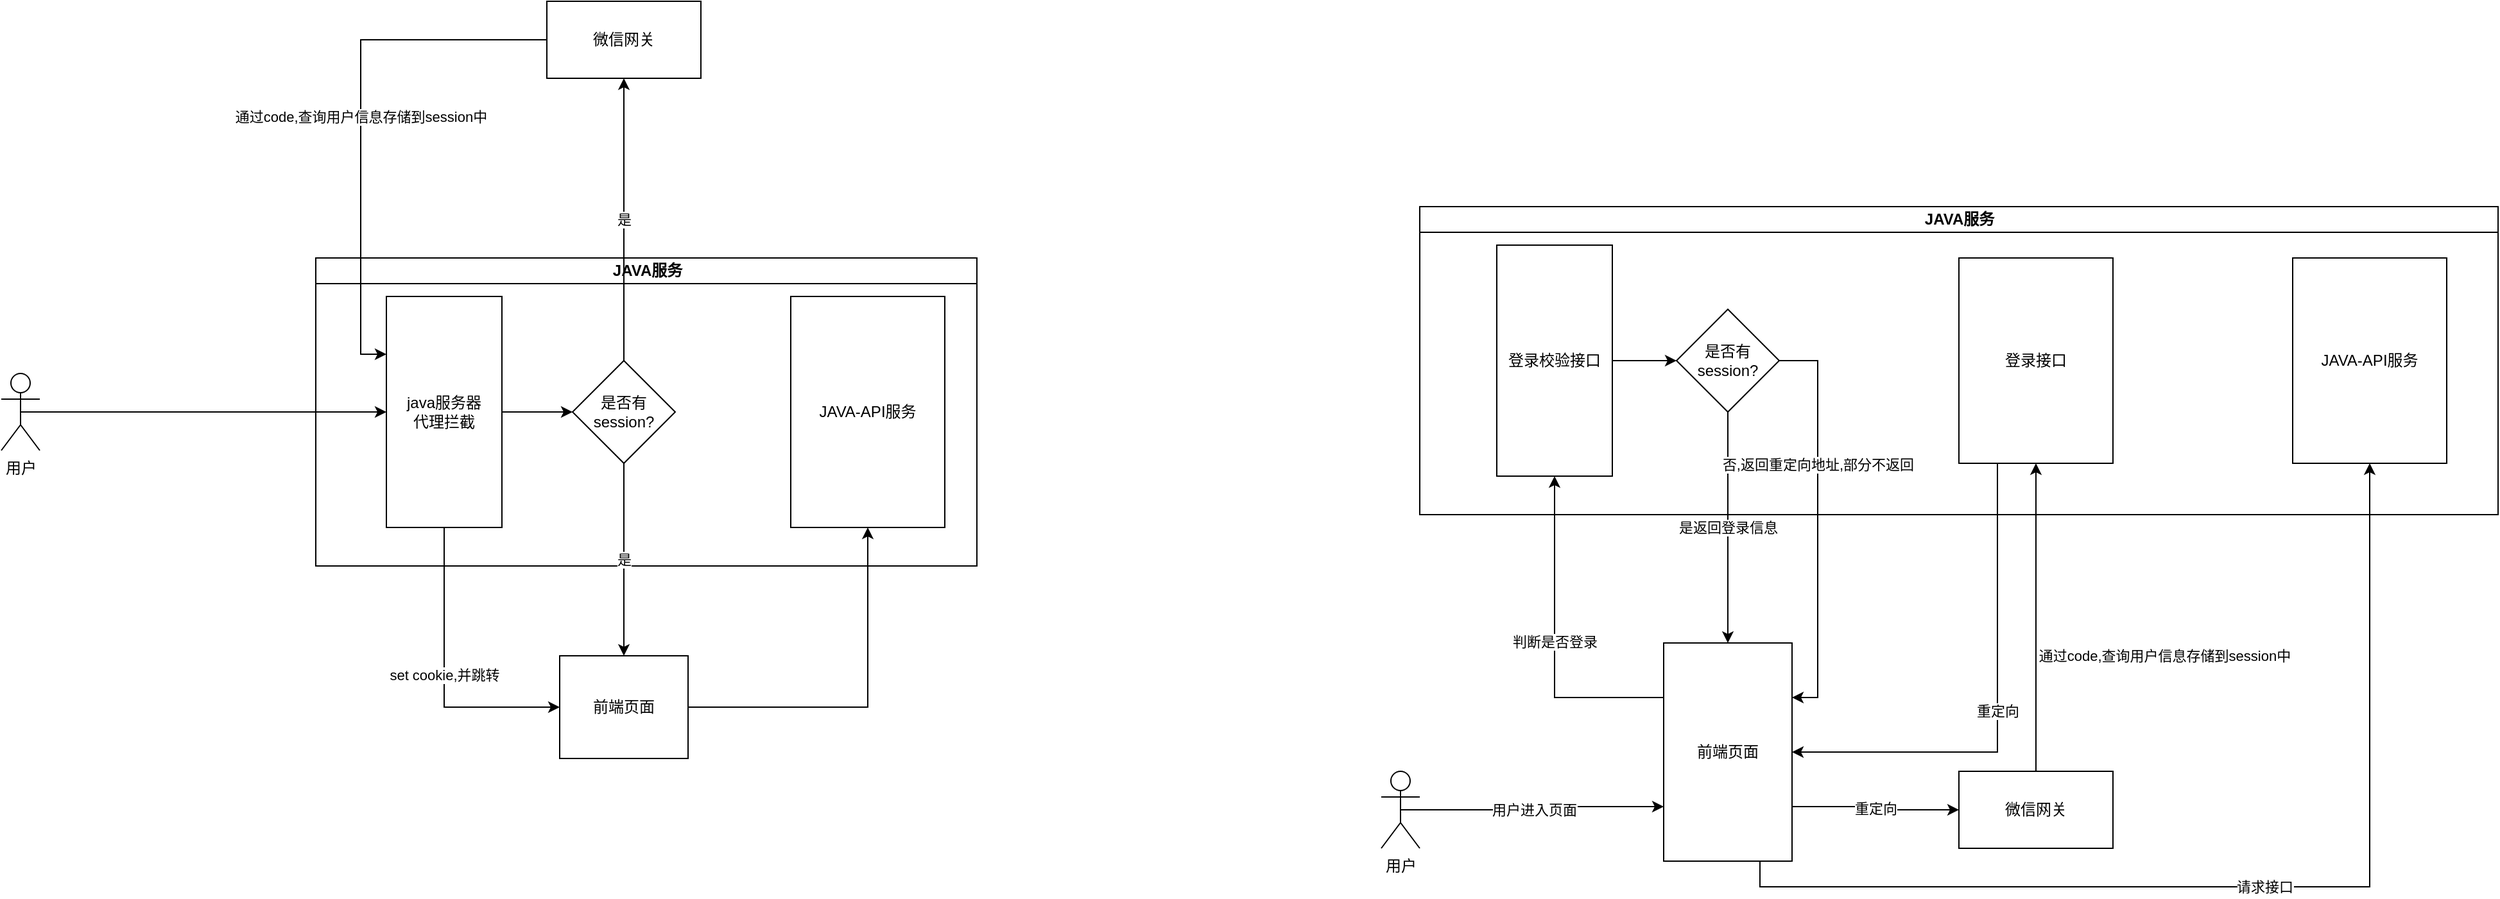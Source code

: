 <mxfile version="11.2.3" type="github" pages="1"><diagram id="ZFBAuobEn__pr9jLAsII" name="第 1 页"><mxGraphModel dx="3555" dy="2863" grid="1" gridSize="10" guides="1" tooltips="1" connect="1" arrows="1" fold="1" page="1" pageScale="1" pageWidth="1100" pageHeight="850" background="#FFFFFF" math="0" shadow="0"><root><mxCell id="0"/><mxCell id="1" parent="0"/><mxCell id="5YqJo6QiYUOueP3mv-Mx-4" value="set cookie,并跳转" style="edgeStyle=orthogonalEdgeStyle;rounded=0;orthogonalLoop=1;jettySize=auto;html=1;exitX=0.5;exitY=1;exitDx=0;exitDy=0;entryX=0;entryY=0.5;entryDx=0;entryDy=0;" parent="1" source="5YqJo6QiYUOueP3mv-Mx-1" target="5YqJo6QiYUOueP3mv-Mx-2" edge="1"><mxGeometry relative="1" as="geometry"/></mxCell><mxCell id="5YqJo6QiYUOueP3mv-Mx-6" style="edgeStyle=orthogonalEdgeStyle;rounded=0;orthogonalLoop=1;jettySize=auto;html=1;exitX=1;exitY=0.5;exitDx=0;exitDy=0;entryX=0.5;entryY=1;entryDx=0;entryDy=0;" parent="1" source="5YqJo6QiYUOueP3mv-Mx-2" target="5YqJo6QiYUOueP3mv-Mx-5" edge="1"><mxGeometry relative="1" as="geometry"/></mxCell><mxCell id="5YqJo6QiYUOueP3mv-Mx-2" value="前端页面" style="rounded=0;whiteSpace=wrap;html=1;" parent="1" vertex="1"><mxGeometry x="630" y="360" width="100" height="80" as="geometry"/></mxCell><mxCell id="5YqJo6QiYUOueP3mv-Mx-31" value="JAVA服务" style="swimlane;html=1;startSize=20;horizontal=1;containerType=tree;" parent="1" vertex="1"><mxGeometry x="440" y="50" width="515" height="240" as="geometry"/></mxCell><mxCell id="AHeOL8gglu6n_5h1qj5--10" style="edgeStyle=orthogonalEdgeStyle;rounded=0;orthogonalLoop=1;jettySize=auto;html=1;exitX=1;exitY=0.5;exitDx=0;exitDy=0;entryX=0;entryY=0.5;entryDx=0;entryDy=0;" edge="1" parent="5YqJo6QiYUOueP3mv-Mx-31" source="5YqJo6QiYUOueP3mv-Mx-1" target="AHeOL8gglu6n_5h1qj5--2"><mxGeometry relative="1" as="geometry"/></mxCell><mxCell id="5YqJo6QiYUOueP3mv-Mx-1" value="java服务器&lt;br&gt;代理拦截" style="rounded=0;whiteSpace=wrap;html=1;" parent="5YqJo6QiYUOueP3mv-Mx-31" vertex="1"><mxGeometry x="55" y="30" width="90" height="180" as="geometry"/></mxCell><mxCell id="5YqJo6QiYUOueP3mv-Mx-5" value="JAVA-API服务" style="rounded=0;whiteSpace=wrap;html=1;" parent="5YqJo6QiYUOueP3mv-Mx-31" vertex="1"><mxGeometry x="370" y="30" width="120" height="180" as="geometry"/></mxCell><mxCell id="AHeOL8gglu6n_5h1qj5--2" value="是否有session?" style="rhombus;whiteSpace=wrap;html=1;" vertex="1" parent="5YqJo6QiYUOueP3mv-Mx-31"><mxGeometry x="200" y="80" width="80" height="80" as="geometry"/></mxCell><mxCell id="AHeOL8gglu6n_5h1qj5--3" value="是" style="edgeStyle=orthogonalEdgeStyle;rounded=0;orthogonalLoop=1;jettySize=auto;html=1;exitX=0.5;exitY=0;exitDx=0;exitDy=0;" edge="1" parent="5YqJo6QiYUOueP3mv-Mx-31" source="AHeOL8gglu6n_5h1qj5--2"><mxGeometry relative="1" as="geometry"><mxPoint x="240" y="-140" as="targetPoint"/></mxGeometry></mxCell><mxCell id="5YqJo6QiYUOueP3mv-Mx-35" style="edgeStyle=orthogonalEdgeStyle;rounded=0;orthogonalLoop=1;jettySize=auto;html=1;exitX=0.5;exitY=0.5;exitDx=0;exitDy=0;exitPerimeter=0;entryX=0;entryY=0.5;entryDx=0;entryDy=0;" parent="1" source="5YqJo6QiYUOueP3mv-Mx-32" target="5YqJo6QiYUOueP3mv-Mx-1" edge="1"><mxGeometry relative="1" as="geometry"><mxPoint x="380" y="180" as="targetPoint"/></mxGeometry></mxCell><mxCell id="5YqJo6QiYUOueP3mv-Mx-32" value="用户" style="shape=umlActor;verticalLabelPosition=bottom;labelBackgroundColor=#ffffff;verticalAlign=top;html=1;outlineConnect=0;" parent="1" vertex="1"><mxGeometry x="195" y="140" width="30" height="60" as="geometry"/></mxCell><mxCell id="AHeOL8gglu6n_5h1qj5--4" value="是" style="edgeStyle=orthogonalEdgeStyle;rounded=0;orthogonalLoop=1;jettySize=auto;html=1;exitX=0.5;exitY=1;exitDx=0;exitDy=0;entryX=0.5;entryY=0;entryDx=0;entryDy=0;" edge="1" parent="1" source="AHeOL8gglu6n_5h1qj5--2" target="5YqJo6QiYUOueP3mv-Mx-2"><mxGeometry relative="1" as="geometry"/></mxCell><mxCell id="AHeOL8gglu6n_5h1qj5--12" value="通过code,查询用户信息存储到session中" style="edgeStyle=orthogonalEdgeStyle;rounded=0;orthogonalLoop=1;jettySize=auto;html=1;exitX=0;exitY=0.5;exitDx=0;exitDy=0;entryX=0;entryY=0.25;entryDx=0;entryDy=0;" edge="1" parent="1" source="AHeOL8gglu6n_5h1qj5--11" target="5YqJo6QiYUOueP3mv-Mx-1"><mxGeometry relative="1" as="geometry"/></mxCell><mxCell id="AHeOL8gglu6n_5h1qj5--11" value="微信网关" style="rounded=0;whiteSpace=wrap;html=1;" vertex="1" parent="1"><mxGeometry x="620" y="-150" width="120" height="60" as="geometry"/></mxCell><mxCell id="AHeOL8gglu6n_5h1qj5--15" value="请求接口" style="edgeStyle=orthogonalEdgeStyle;rounded=0;orthogonalLoop=1;jettySize=auto;html=1;exitX=0.75;exitY=1;exitDx=0;exitDy=0;entryX=0.5;entryY=1;entryDx=0;entryDy=0;" edge="1" parent="1" source="AHeOL8gglu6n_5h1qj5--16" target="AHeOL8gglu6n_5h1qj5--20"><mxGeometry relative="1" as="geometry"/></mxCell><mxCell id="AHeOL8gglu6n_5h1qj5--74" value="判断是否登录" style="edgeStyle=orthogonalEdgeStyle;rounded=0;orthogonalLoop=1;jettySize=auto;html=1;exitX=0;exitY=0.25;exitDx=0;exitDy=0;entryX=0.5;entryY=1;entryDx=0;entryDy=0;" edge="1" parent="1" source="AHeOL8gglu6n_5h1qj5--16" target="AHeOL8gglu6n_5h1qj5--19"><mxGeometry relative="1" as="geometry"/></mxCell><mxCell id="AHeOL8gglu6n_5h1qj5--87" value="重定向" style="edgeStyle=orthogonalEdgeStyle;rounded=0;orthogonalLoop=1;jettySize=auto;html=1;exitX=1;exitY=0.75;exitDx=0;exitDy=0;entryX=0;entryY=0.5;entryDx=0;entryDy=0;" edge="1" parent="1" source="AHeOL8gglu6n_5h1qj5--16" target="AHeOL8gglu6n_5h1qj5--27"><mxGeometry relative="1" as="geometry"/></mxCell><mxCell id="AHeOL8gglu6n_5h1qj5--16" value="前端页面" style="rounded=0;whiteSpace=wrap;html=1;" vertex="1" parent="1"><mxGeometry x="1490" y="350" width="100" height="170" as="geometry"/></mxCell><mxCell id="AHeOL8gglu6n_5h1qj5--17" value="JAVA服务" style="swimlane;html=1;startSize=20;horizontal=1;containerType=tree;" vertex="1" parent="1"><mxGeometry x="1300" y="10" width="840" height="240" as="geometry"/></mxCell><mxCell id="AHeOL8gglu6n_5h1qj5--18" style="edgeStyle=orthogonalEdgeStyle;rounded=0;orthogonalLoop=1;jettySize=auto;html=1;exitX=1;exitY=0.5;exitDx=0;exitDy=0;entryX=0;entryY=0.5;entryDx=0;entryDy=0;" edge="1" parent="AHeOL8gglu6n_5h1qj5--17" source="AHeOL8gglu6n_5h1qj5--19" target="AHeOL8gglu6n_5h1qj5--21"><mxGeometry relative="1" as="geometry"/></mxCell><mxCell id="AHeOL8gglu6n_5h1qj5--19" value="登录校验接口" style="rounded=0;whiteSpace=wrap;html=1;" vertex="1" parent="AHeOL8gglu6n_5h1qj5--17"><mxGeometry x="60" y="30" width="90" height="180" as="geometry"/></mxCell><mxCell id="AHeOL8gglu6n_5h1qj5--20" value="JAVA-API服务" style="rounded=0;whiteSpace=wrap;html=1;" vertex="1" parent="AHeOL8gglu6n_5h1qj5--17"><mxGeometry x="680" y="40" width="120" height="160" as="geometry"/></mxCell><mxCell id="AHeOL8gglu6n_5h1qj5--21" value="是否有session?" style="rhombus;whiteSpace=wrap;html=1;" vertex="1" parent="AHeOL8gglu6n_5h1qj5--17"><mxGeometry x="200" y="80" width="80" height="80" as="geometry"/></mxCell><mxCell id="AHeOL8gglu6n_5h1qj5--81" value="登录接口" style="rounded=0;whiteSpace=wrap;html=1;" vertex="1" parent="AHeOL8gglu6n_5h1qj5--17"><mxGeometry x="420" y="40" width="120" height="160" as="geometry"/></mxCell><mxCell id="AHeOL8gglu6n_5h1qj5--23" value="用户进入页面" style="edgeStyle=orthogonalEdgeStyle;rounded=0;orthogonalLoop=1;jettySize=auto;html=1;exitX=0.5;exitY=0.5;exitDx=0;exitDy=0;exitPerimeter=0;entryX=0;entryY=0.75;entryDx=0;entryDy=0;" edge="1" parent="1" source="AHeOL8gglu6n_5h1qj5--24" target="AHeOL8gglu6n_5h1qj5--16"><mxGeometry relative="1" as="geometry"><mxPoint x="1272" y="140" as="targetPoint"/></mxGeometry></mxCell><mxCell id="AHeOL8gglu6n_5h1qj5--24" value="用户" style="shape=umlActor;verticalLabelPosition=bottom;labelBackgroundColor=#ffffff;verticalAlign=top;html=1;outlineConnect=0;" vertex="1" parent="1"><mxGeometry x="1270" y="450" width="30" height="60" as="geometry"/></mxCell><mxCell id="AHeOL8gglu6n_5h1qj5--25" value="是返回登录信息" style="edgeStyle=orthogonalEdgeStyle;rounded=0;orthogonalLoop=1;jettySize=auto;html=1;exitX=0.5;exitY=1;exitDx=0;exitDy=0;entryX=0.5;entryY=0;entryDx=0;entryDy=0;" edge="1" parent="1" source="AHeOL8gglu6n_5h1qj5--21" target="AHeOL8gglu6n_5h1qj5--16"><mxGeometry relative="1" as="geometry"/></mxCell><mxCell id="AHeOL8gglu6n_5h1qj5--26" value="通过code,查询用户信息存储到session中" style="edgeStyle=orthogonalEdgeStyle;rounded=0;orthogonalLoop=1;jettySize=auto;html=1;exitX=0.5;exitY=0;exitDx=0;exitDy=0;entryX=0.5;entryY=1;entryDx=0;entryDy=0;" edge="1" parent="1" source="AHeOL8gglu6n_5h1qj5--27" target="AHeOL8gglu6n_5h1qj5--81"><mxGeometry x="-0.25" y="-100" relative="1" as="geometry"><mxPoint as="offset"/></mxGeometry></mxCell><mxCell id="AHeOL8gglu6n_5h1qj5--27" value="微信网关" style="rounded=0;whiteSpace=wrap;html=1;" vertex="1" parent="1"><mxGeometry x="1720" y="450" width="120" height="60" as="geometry"/></mxCell><mxCell id="AHeOL8gglu6n_5h1qj5--22" value="否,返回重定向地址,部分不返回" style="edgeStyle=orthogonalEdgeStyle;rounded=0;orthogonalLoop=1;jettySize=auto;html=1;exitX=1;exitY=0.5;exitDx=0;exitDy=0;entryX=1;entryY=0.25;entryDx=0;entryDy=0;" edge="1" parent="1" source="AHeOL8gglu6n_5h1qj5--21" target="AHeOL8gglu6n_5h1qj5--16"><mxGeometry x="-0.294" relative="1" as="geometry"><mxPoint x="1572" y="-130" as="targetPoint"/><mxPoint as="offset"/></mxGeometry></mxCell><mxCell id="AHeOL8gglu6n_5h1qj5--89" value="重定向" style="edgeStyle=orthogonalEdgeStyle;rounded=0;orthogonalLoop=1;jettySize=auto;html=1;exitX=0.25;exitY=1;exitDx=0;exitDy=0;entryX=1;entryY=0.5;entryDx=0;entryDy=0;" edge="1" parent="1" source="AHeOL8gglu6n_5h1qj5--81" target="AHeOL8gglu6n_5h1qj5--16"><mxGeometry relative="1" as="geometry"/></mxCell></root></mxGraphModel></diagram></mxfile>